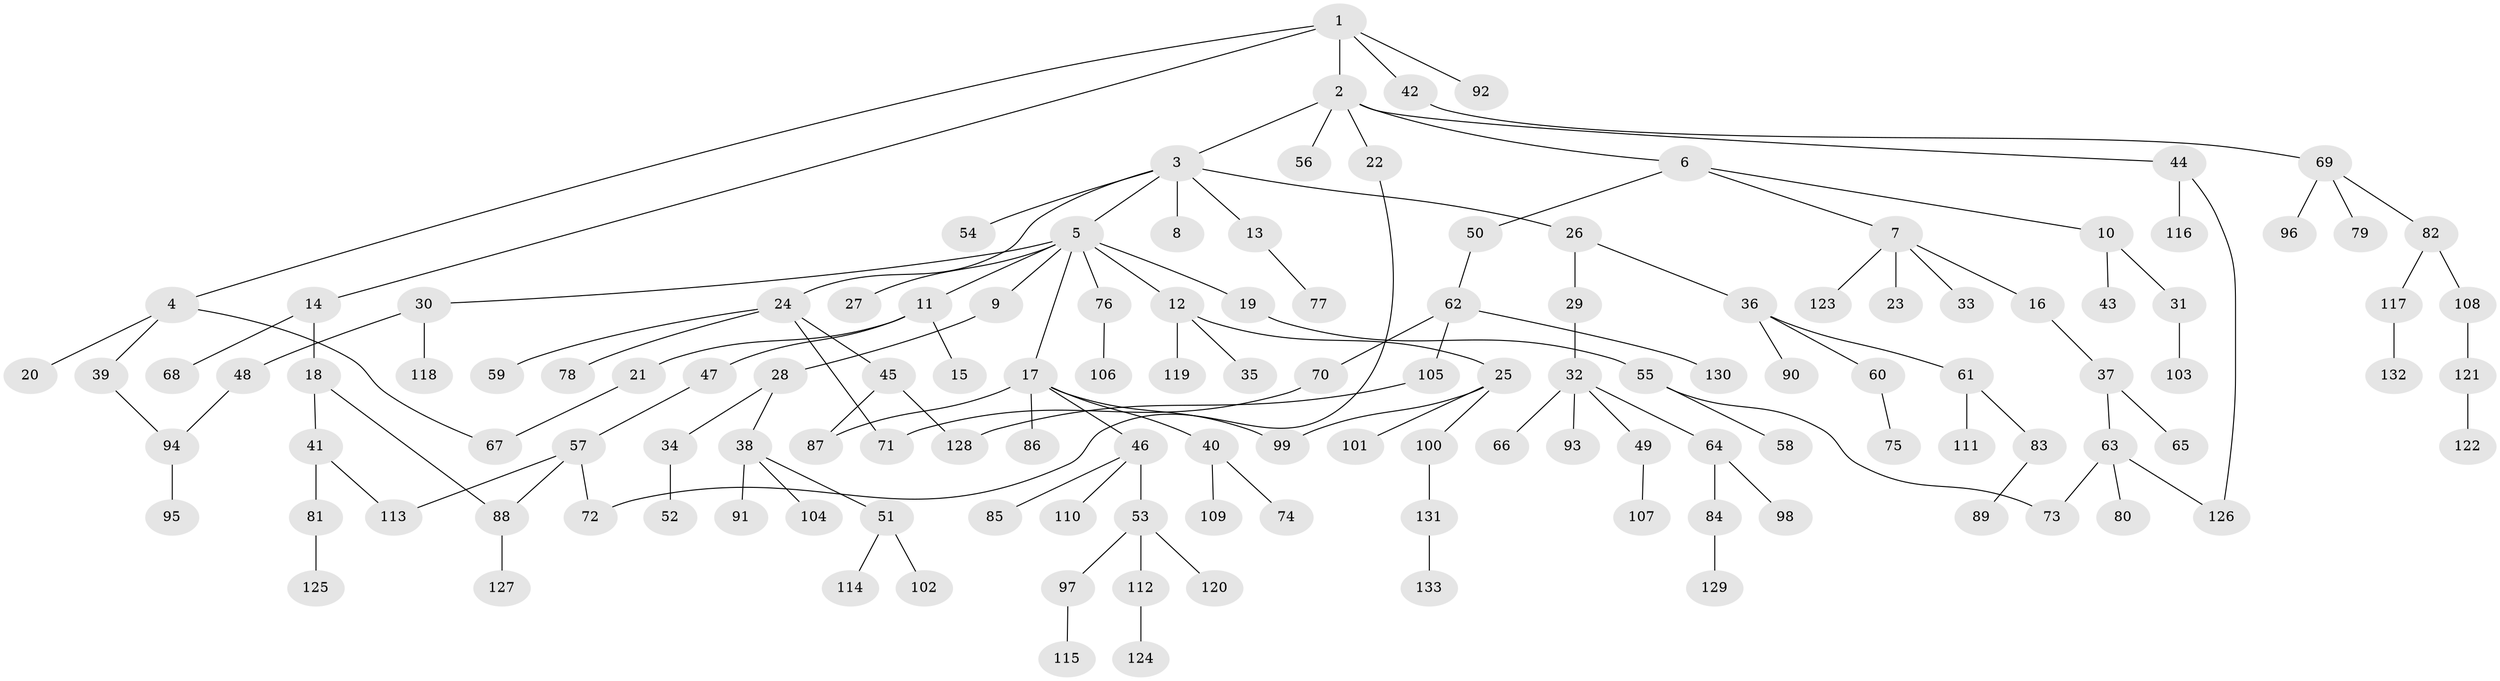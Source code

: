 // Generated by graph-tools (version 1.1) at 2025/13/03/09/25 04:13:39]
// undirected, 133 vertices, 143 edges
graph export_dot {
graph [start="1"]
  node [color=gray90,style=filled];
  1;
  2;
  3;
  4;
  5;
  6;
  7;
  8;
  9;
  10;
  11;
  12;
  13;
  14;
  15;
  16;
  17;
  18;
  19;
  20;
  21;
  22;
  23;
  24;
  25;
  26;
  27;
  28;
  29;
  30;
  31;
  32;
  33;
  34;
  35;
  36;
  37;
  38;
  39;
  40;
  41;
  42;
  43;
  44;
  45;
  46;
  47;
  48;
  49;
  50;
  51;
  52;
  53;
  54;
  55;
  56;
  57;
  58;
  59;
  60;
  61;
  62;
  63;
  64;
  65;
  66;
  67;
  68;
  69;
  70;
  71;
  72;
  73;
  74;
  75;
  76;
  77;
  78;
  79;
  80;
  81;
  82;
  83;
  84;
  85;
  86;
  87;
  88;
  89;
  90;
  91;
  92;
  93;
  94;
  95;
  96;
  97;
  98;
  99;
  100;
  101;
  102;
  103;
  104;
  105;
  106;
  107;
  108;
  109;
  110;
  111;
  112;
  113;
  114;
  115;
  116;
  117;
  118;
  119;
  120;
  121;
  122;
  123;
  124;
  125;
  126;
  127;
  128;
  129;
  130;
  131;
  132;
  133;
  1 -- 2;
  1 -- 4;
  1 -- 14;
  1 -- 42;
  1 -- 92;
  2 -- 3;
  2 -- 6;
  2 -- 22;
  2 -- 44;
  2 -- 56;
  3 -- 5;
  3 -- 8;
  3 -- 13;
  3 -- 24;
  3 -- 26;
  3 -- 54;
  4 -- 20;
  4 -- 39;
  4 -- 67;
  5 -- 9;
  5 -- 11;
  5 -- 12;
  5 -- 17;
  5 -- 19;
  5 -- 27;
  5 -- 30;
  5 -- 76;
  6 -- 7;
  6 -- 10;
  6 -- 50;
  7 -- 16;
  7 -- 23;
  7 -- 33;
  7 -- 123;
  9 -- 28;
  10 -- 31;
  10 -- 43;
  11 -- 15;
  11 -- 21;
  11 -- 47;
  12 -- 25;
  12 -- 35;
  12 -- 119;
  13 -- 77;
  14 -- 18;
  14 -- 68;
  16 -- 37;
  17 -- 40;
  17 -- 46;
  17 -- 86;
  17 -- 87;
  17 -- 99;
  18 -- 41;
  18 -- 88;
  19 -- 55;
  21 -- 67;
  22 -- 72;
  24 -- 45;
  24 -- 59;
  24 -- 78;
  24 -- 71;
  25 -- 99;
  25 -- 100;
  25 -- 101;
  26 -- 29;
  26 -- 36;
  28 -- 34;
  28 -- 38;
  29 -- 32;
  30 -- 48;
  30 -- 118;
  31 -- 103;
  32 -- 49;
  32 -- 64;
  32 -- 66;
  32 -- 93;
  34 -- 52;
  36 -- 60;
  36 -- 61;
  36 -- 90;
  37 -- 63;
  37 -- 65;
  38 -- 51;
  38 -- 91;
  38 -- 104;
  39 -- 94;
  40 -- 74;
  40 -- 109;
  41 -- 81;
  41 -- 113;
  42 -- 69;
  44 -- 116;
  44 -- 126;
  45 -- 128;
  45 -- 87;
  46 -- 53;
  46 -- 85;
  46 -- 110;
  47 -- 57;
  48 -- 94;
  49 -- 107;
  50 -- 62;
  51 -- 102;
  51 -- 114;
  53 -- 97;
  53 -- 112;
  53 -- 120;
  55 -- 58;
  55 -- 73;
  57 -- 88;
  57 -- 113;
  57 -- 72;
  60 -- 75;
  61 -- 83;
  61 -- 111;
  62 -- 70;
  62 -- 105;
  62 -- 130;
  63 -- 73;
  63 -- 80;
  63 -- 126;
  64 -- 84;
  64 -- 98;
  69 -- 79;
  69 -- 82;
  69 -- 96;
  70 -- 71;
  76 -- 106;
  81 -- 125;
  82 -- 108;
  82 -- 117;
  83 -- 89;
  84 -- 129;
  88 -- 127;
  94 -- 95;
  97 -- 115;
  100 -- 131;
  105 -- 128;
  108 -- 121;
  112 -- 124;
  117 -- 132;
  121 -- 122;
  131 -- 133;
}
